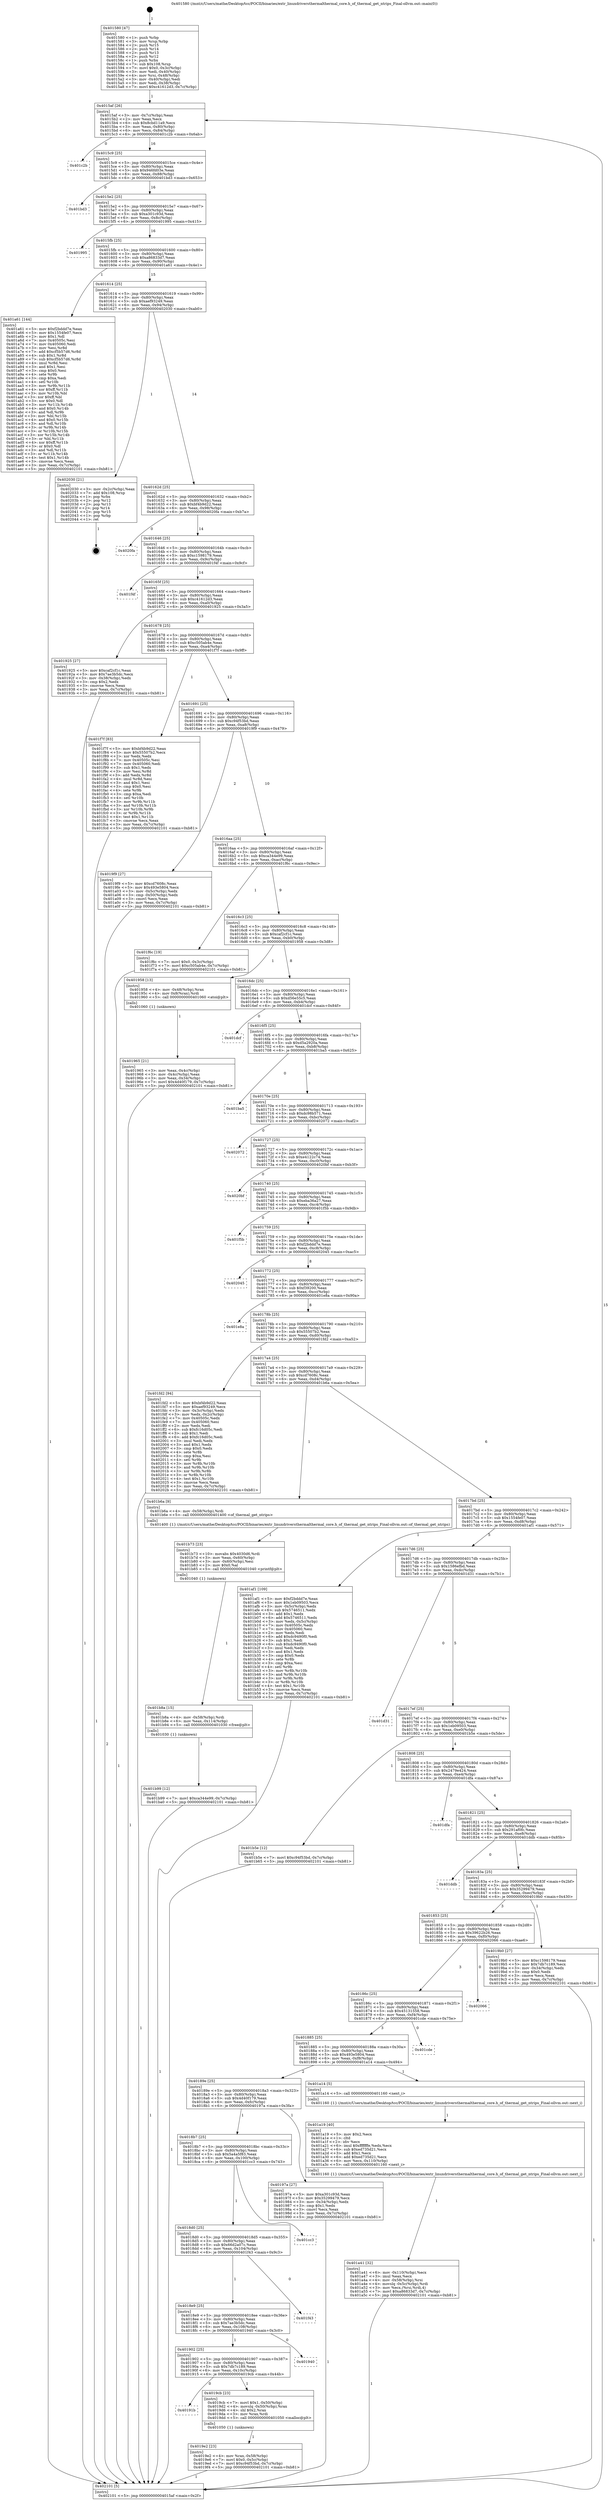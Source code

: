 digraph "0x401580" {
  label = "0x401580 (/mnt/c/Users/mathe/Desktop/tcc/POCII/binaries/extr_linuxdriversthermalthermal_core.h_of_thermal_get_ntrips_Final-ollvm.out::main(0))"
  labelloc = "t"
  node[shape=record]

  Entry [label="",width=0.3,height=0.3,shape=circle,fillcolor=black,style=filled]
  "0x4015af" [label="{
     0x4015af [26]\l
     | [instrs]\l
     &nbsp;&nbsp;0x4015af \<+3\>: mov -0x7c(%rbp),%eax\l
     &nbsp;&nbsp;0x4015b2 \<+2\>: mov %eax,%ecx\l
     &nbsp;&nbsp;0x4015b4 \<+6\>: sub $0x8cbd11a9,%ecx\l
     &nbsp;&nbsp;0x4015ba \<+3\>: mov %eax,-0x80(%rbp)\l
     &nbsp;&nbsp;0x4015bd \<+6\>: mov %ecx,-0x84(%rbp)\l
     &nbsp;&nbsp;0x4015c3 \<+6\>: je 0000000000401c2b \<main+0x6ab\>\l
  }"]
  "0x401c2b" [label="{
     0x401c2b\l
  }", style=dashed]
  "0x4015c9" [label="{
     0x4015c9 [25]\l
     | [instrs]\l
     &nbsp;&nbsp;0x4015c9 \<+5\>: jmp 00000000004015ce \<main+0x4e\>\l
     &nbsp;&nbsp;0x4015ce \<+3\>: mov -0x80(%rbp),%eax\l
     &nbsp;&nbsp;0x4015d1 \<+5\>: sub $0x946fd03e,%eax\l
     &nbsp;&nbsp;0x4015d6 \<+6\>: mov %eax,-0x88(%rbp)\l
     &nbsp;&nbsp;0x4015dc \<+6\>: je 0000000000401bd3 \<main+0x653\>\l
  }"]
  Exit [label="",width=0.3,height=0.3,shape=circle,fillcolor=black,style=filled,peripheries=2]
  "0x401bd3" [label="{
     0x401bd3\l
  }", style=dashed]
  "0x4015e2" [label="{
     0x4015e2 [25]\l
     | [instrs]\l
     &nbsp;&nbsp;0x4015e2 \<+5\>: jmp 00000000004015e7 \<main+0x67\>\l
     &nbsp;&nbsp;0x4015e7 \<+3\>: mov -0x80(%rbp),%eax\l
     &nbsp;&nbsp;0x4015ea \<+5\>: sub $0xa301c93d,%eax\l
     &nbsp;&nbsp;0x4015ef \<+6\>: mov %eax,-0x8c(%rbp)\l
     &nbsp;&nbsp;0x4015f5 \<+6\>: je 0000000000401995 \<main+0x415\>\l
  }"]
  "0x401b99" [label="{
     0x401b99 [12]\l
     | [instrs]\l
     &nbsp;&nbsp;0x401b99 \<+7\>: movl $0xca344e99,-0x7c(%rbp)\l
     &nbsp;&nbsp;0x401ba0 \<+5\>: jmp 0000000000402101 \<main+0xb81\>\l
  }"]
  "0x401995" [label="{
     0x401995\l
  }", style=dashed]
  "0x4015fb" [label="{
     0x4015fb [25]\l
     | [instrs]\l
     &nbsp;&nbsp;0x4015fb \<+5\>: jmp 0000000000401600 \<main+0x80\>\l
     &nbsp;&nbsp;0x401600 \<+3\>: mov -0x80(%rbp),%eax\l
     &nbsp;&nbsp;0x401603 \<+5\>: sub $0xa86833d7,%eax\l
     &nbsp;&nbsp;0x401608 \<+6\>: mov %eax,-0x90(%rbp)\l
     &nbsp;&nbsp;0x40160e \<+6\>: je 0000000000401a61 \<main+0x4e1\>\l
  }"]
  "0x401b8a" [label="{
     0x401b8a [15]\l
     | [instrs]\l
     &nbsp;&nbsp;0x401b8a \<+4\>: mov -0x58(%rbp),%rdi\l
     &nbsp;&nbsp;0x401b8e \<+6\>: mov %eax,-0x114(%rbp)\l
     &nbsp;&nbsp;0x401b94 \<+5\>: call 0000000000401030 \<free@plt\>\l
     | [calls]\l
     &nbsp;&nbsp;0x401030 \{1\} (unknown)\l
  }"]
  "0x401a61" [label="{
     0x401a61 [144]\l
     | [instrs]\l
     &nbsp;&nbsp;0x401a61 \<+5\>: mov $0xf2bddd7e,%eax\l
     &nbsp;&nbsp;0x401a66 \<+5\>: mov $0x1554fe07,%ecx\l
     &nbsp;&nbsp;0x401a6b \<+2\>: mov $0x1,%dl\l
     &nbsp;&nbsp;0x401a6d \<+7\>: mov 0x40505c,%esi\l
     &nbsp;&nbsp;0x401a74 \<+7\>: mov 0x405060,%edi\l
     &nbsp;&nbsp;0x401a7b \<+3\>: mov %esi,%r8d\l
     &nbsp;&nbsp;0x401a7e \<+7\>: add $0xcf5b57d6,%r8d\l
     &nbsp;&nbsp;0x401a85 \<+4\>: sub $0x1,%r8d\l
     &nbsp;&nbsp;0x401a89 \<+7\>: sub $0xcf5b57d6,%r8d\l
     &nbsp;&nbsp;0x401a90 \<+4\>: imul %r8d,%esi\l
     &nbsp;&nbsp;0x401a94 \<+3\>: and $0x1,%esi\l
     &nbsp;&nbsp;0x401a97 \<+3\>: cmp $0x0,%esi\l
     &nbsp;&nbsp;0x401a9a \<+4\>: sete %r9b\l
     &nbsp;&nbsp;0x401a9e \<+3\>: cmp $0xa,%edi\l
     &nbsp;&nbsp;0x401aa1 \<+4\>: setl %r10b\l
     &nbsp;&nbsp;0x401aa5 \<+3\>: mov %r9b,%r11b\l
     &nbsp;&nbsp;0x401aa8 \<+4\>: xor $0xff,%r11b\l
     &nbsp;&nbsp;0x401aac \<+3\>: mov %r10b,%bl\l
     &nbsp;&nbsp;0x401aaf \<+3\>: xor $0xff,%bl\l
     &nbsp;&nbsp;0x401ab2 \<+3\>: xor $0x0,%dl\l
     &nbsp;&nbsp;0x401ab5 \<+3\>: mov %r11b,%r14b\l
     &nbsp;&nbsp;0x401ab8 \<+4\>: and $0x0,%r14b\l
     &nbsp;&nbsp;0x401abc \<+3\>: and %dl,%r9b\l
     &nbsp;&nbsp;0x401abf \<+3\>: mov %bl,%r15b\l
     &nbsp;&nbsp;0x401ac2 \<+4\>: and $0x0,%r15b\l
     &nbsp;&nbsp;0x401ac6 \<+3\>: and %dl,%r10b\l
     &nbsp;&nbsp;0x401ac9 \<+3\>: or %r9b,%r14b\l
     &nbsp;&nbsp;0x401acc \<+3\>: or %r10b,%r15b\l
     &nbsp;&nbsp;0x401acf \<+3\>: xor %r15b,%r14b\l
     &nbsp;&nbsp;0x401ad2 \<+3\>: or %bl,%r11b\l
     &nbsp;&nbsp;0x401ad5 \<+4\>: xor $0xff,%r11b\l
     &nbsp;&nbsp;0x401ad9 \<+3\>: or $0x0,%dl\l
     &nbsp;&nbsp;0x401adc \<+3\>: and %dl,%r11b\l
     &nbsp;&nbsp;0x401adf \<+3\>: or %r11b,%r14b\l
     &nbsp;&nbsp;0x401ae2 \<+4\>: test $0x1,%r14b\l
     &nbsp;&nbsp;0x401ae6 \<+3\>: cmovne %ecx,%eax\l
     &nbsp;&nbsp;0x401ae9 \<+3\>: mov %eax,-0x7c(%rbp)\l
     &nbsp;&nbsp;0x401aec \<+5\>: jmp 0000000000402101 \<main+0xb81\>\l
  }"]
  "0x401614" [label="{
     0x401614 [25]\l
     | [instrs]\l
     &nbsp;&nbsp;0x401614 \<+5\>: jmp 0000000000401619 \<main+0x99\>\l
     &nbsp;&nbsp;0x401619 \<+3\>: mov -0x80(%rbp),%eax\l
     &nbsp;&nbsp;0x40161c \<+5\>: sub $0xaef93249,%eax\l
     &nbsp;&nbsp;0x401621 \<+6\>: mov %eax,-0x94(%rbp)\l
     &nbsp;&nbsp;0x401627 \<+6\>: je 0000000000402030 \<main+0xab0\>\l
  }"]
  "0x401b73" [label="{
     0x401b73 [23]\l
     | [instrs]\l
     &nbsp;&nbsp;0x401b73 \<+10\>: movabs $0x4030d6,%rdi\l
     &nbsp;&nbsp;0x401b7d \<+3\>: mov %eax,-0x60(%rbp)\l
     &nbsp;&nbsp;0x401b80 \<+3\>: mov -0x60(%rbp),%esi\l
     &nbsp;&nbsp;0x401b83 \<+2\>: mov $0x0,%al\l
     &nbsp;&nbsp;0x401b85 \<+5\>: call 0000000000401040 \<printf@plt\>\l
     | [calls]\l
     &nbsp;&nbsp;0x401040 \{1\} (unknown)\l
  }"]
  "0x402030" [label="{
     0x402030 [21]\l
     | [instrs]\l
     &nbsp;&nbsp;0x402030 \<+3\>: mov -0x2c(%rbp),%eax\l
     &nbsp;&nbsp;0x402033 \<+7\>: add $0x108,%rsp\l
     &nbsp;&nbsp;0x40203a \<+1\>: pop %rbx\l
     &nbsp;&nbsp;0x40203b \<+2\>: pop %r12\l
     &nbsp;&nbsp;0x40203d \<+2\>: pop %r13\l
     &nbsp;&nbsp;0x40203f \<+2\>: pop %r14\l
     &nbsp;&nbsp;0x402041 \<+2\>: pop %r15\l
     &nbsp;&nbsp;0x402043 \<+1\>: pop %rbp\l
     &nbsp;&nbsp;0x402044 \<+1\>: ret\l
  }"]
  "0x40162d" [label="{
     0x40162d [25]\l
     | [instrs]\l
     &nbsp;&nbsp;0x40162d \<+5\>: jmp 0000000000401632 \<main+0xb2\>\l
     &nbsp;&nbsp;0x401632 \<+3\>: mov -0x80(%rbp),%eax\l
     &nbsp;&nbsp;0x401635 \<+5\>: sub $0xbf4b9d22,%eax\l
     &nbsp;&nbsp;0x40163a \<+6\>: mov %eax,-0x98(%rbp)\l
     &nbsp;&nbsp;0x401640 \<+6\>: je 00000000004020fa \<main+0xb7a\>\l
  }"]
  "0x401a41" [label="{
     0x401a41 [32]\l
     | [instrs]\l
     &nbsp;&nbsp;0x401a41 \<+6\>: mov -0x110(%rbp),%ecx\l
     &nbsp;&nbsp;0x401a47 \<+3\>: imul %eax,%ecx\l
     &nbsp;&nbsp;0x401a4a \<+4\>: mov -0x58(%rbp),%rsi\l
     &nbsp;&nbsp;0x401a4e \<+4\>: movslq -0x5c(%rbp),%rdi\l
     &nbsp;&nbsp;0x401a52 \<+3\>: mov %ecx,(%rsi,%rdi,4)\l
     &nbsp;&nbsp;0x401a55 \<+7\>: movl $0xa86833d7,-0x7c(%rbp)\l
     &nbsp;&nbsp;0x401a5c \<+5\>: jmp 0000000000402101 \<main+0xb81\>\l
  }"]
  "0x4020fa" [label="{
     0x4020fa\l
  }", style=dashed]
  "0x401646" [label="{
     0x401646 [25]\l
     | [instrs]\l
     &nbsp;&nbsp;0x401646 \<+5\>: jmp 000000000040164b \<main+0xcb\>\l
     &nbsp;&nbsp;0x40164b \<+3\>: mov -0x80(%rbp),%eax\l
     &nbsp;&nbsp;0x40164e \<+5\>: sub $0xc1598179,%eax\l
     &nbsp;&nbsp;0x401653 \<+6\>: mov %eax,-0x9c(%rbp)\l
     &nbsp;&nbsp;0x401659 \<+6\>: je 0000000000401f4f \<main+0x9cf\>\l
  }"]
  "0x401a19" [label="{
     0x401a19 [40]\l
     | [instrs]\l
     &nbsp;&nbsp;0x401a19 \<+5\>: mov $0x2,%ecx\l
     &nbsp;&nbsp;0x401a1e \<+1\>: cltd\l
     &nbsp;&nbsp;0x401a1f \<+2\>: idiv %ecx\l
     &nbsp;&nbsp;0x401a21 \<+6\>: imul $0xfffffffe,%edx,%ecx\l
     &nbsp;&nbsp;0x401a27 \<+6\>: sub $0xed735d21,%ecx\l
     &nbsp;&nbsp;0x401a2d \<+3\>: add $0x1,%ecx\l
     &nbsp;&nbsp;0x401a30 \<+6\>: add $0xed735d21,%ecx\l
     &nbsp;&nbsp;0x401a36 \<+6\>: mov %ecx,-0x110(%rbp)\l
     &nbsp;&nbsp;0x401a3c \<+5\>: call 0000000000401160 \<next_i\>\l
     | [calls]\l
     &nbsp;&nbsp;0x401160 \{1\} (/mnt/c/Users/mathe/Desktop/tcc/POCII/binaries/extr_linuxdriversthermalthermal_core.h_of_thermal_get_ntrips_Final-ollvm.out::next_i)\l
  }"]
  "0x401f4f" [label="{
     0x401f4f\l
  }", style=dashed]
  "0x40165f" [label="{
     0x40165f [25]\l
     | [instrs]\l
     &nbsp;&nbsp;0x40165f \<+5\>: jmp 0000000000401664 \<main+0xe4\>\l
     &nbsp;&nbsp;0x401664 \<+3\>: mov -0x80(%rbp),%eax\l
     &nbsp;&nbsp;0x401667 \<+5\>: sub $0xc41612d3,%eax\l
     &nbsp;&nbsp;0x40166c \<+6\>: mov %eax,-0xa0(%rbp)\l
     &nbsp;&nbsp;0x401672 \<+6\>: je 0000000000401925 \<main+0x3a5\>\l
  }"]
  "0x4019e2" [label="{
     0x4019e2 [23]\l
     | [instrs]\l
     &nbsp;&nbsp;0x4019e2 \<+4\>: mov %rax,-0x58(%rbp)\l
     &nbsp;&nbsp;0x4019e6 \<+7\>: movl $0x0,-0x5c(%rbp)\l
     &nbsp;&nbsp;0x4019ed \<+7\>: movl $0xc94f53bd,-0x7c(%rbp)\l
     &nbsp;&nbsp;0x4019f4 \<+5\>: jmp 0000000000402101 \<main+0xb81\>\l
  }"]
  "0x401925" [label="{
     0x401925 [27]\l
     | [instrs]\l
     &nbsp;&nbsp;0x401925 \<+5\>: mov $0xcaf2cf1c,%eax\l
     &nbsp;&nbsp;0x40192a \<+5\>: mov $0x7ae3b5dc,%ecx\l
     &nbsp;&nbsp;0x40192f \<+3\>: mov -0x38(%rbp),%edx\l
     &nbsp;&nbsp;0x401932 \<+3\>: cmp $0x2,%edx\l
     &nbsp;&nbsp;0x401935 \<+3\>: cmovne %ecx,%eax\l
     &nbsp;&nbsp;0x401938 \<+3\>: mov %eax,-0x7c(%rbp)\l
     &nbsp;&nbsp;0x40193b \<+5\>: jmp 0000000000402101 \<main+0xb81\>\l
  }"]
  "0x401678" [label="{
     0x401678 [25]\l
     | [instrs]\l
     &nbsp;&nbsp;0x401678 \<+5\>: jmp 000000000040167d \<main+0xfd\>\l
     &nbsp;&nbsp;0x40167d \<+3\>: mov -0x80(%rbp),%eax\l
     &nbsp;&nbsp;0x401680 \<+5\>: sub $0xc505ab4e,%eax\l
     &nbsp;&nbsp;0x401685 \<+6\>: mov %eax,-0xa4(%rbp)\l
     &nbsp;&nbsp;0x40168b \<+6\>: je 0000000000401f7f \<main+0x9ff\>\l
  }"]
  "0x402101" [label="{
     0x402101 [5]\l
     | [instrs]\l
     &nbsp;&nbsp;0x402101 \<+5\>: jmp 00000000004015af \<main+0x2f\>\l
  }"]
  "0x401580" [label="{
     0x401580 [47]\l
     | [instrs]\l
     &nbsp;&nbsp;0x401580 \<+1\>: push %rbp\l
     &nbsp;&nbsp;0x401581 \<+3\>: mov %rsp,%rbp\l
     &nbsp;&nbsp;0x401584 \<+2\>: push %r15\l
     &nbsp;&nbsp;0x401586 \<+2\>: push %r14\l
     &nbsp;&nbsp;0x401588 \<+2\>: push %r13\l
     &nbsp;&nbsp;0x40158a \<+2\>: push %r12\l
     &nbsp;&nbsp;0x40158c \<+1\>: push %rbx\l
     &nbsp;&nbsp;0x40158d \<+7\>: sub $0x108,%rsp\l
     &nbsp;&nbsp;0x401594 \<+7\>: movl $0x0,-0x3c(%rbp)\l
     &nbsp;&nbsp;0x40159b \<+3\>: mov %edi,-0x40(%rbp)\l
     &nbsp;&nbsp;0x40159e \<+4\>: mov %rsi,-0x48(%rbp)\l
     &nbsp;&nbsp;0x4015a2 \<+3\>: mov -0x40(%rbp),%edi\l
     &nbsp;&nbsp;0x4015a5 \<+3\>: mov %edi,-0x38(%rbp)\l
     &nbsp;&nbsp;0x4015a8 \<+7\>: movl $0xc41612d3,-0x7c(%rbp)\l
  }"]
  "0x40191b" [label="{
     0x40191b\l
  }", style=dashed]
  "0x401f7f" [label="{
     0x401f7f [83]\l
     | [instrs]\l
     &nbsp;&nbsp;0x401f7f \<+5\>: mov $0xbf4b9d22,%eax\l
     &nbsp;&nbsp;0x401f84 \<+5\>: mov $0x55507b2,%ecx\l
     &nbsp;&nbsp;0x401f89 \<+2\>: xor %edx,%edx\l
     &nbsp;&nbsp;0x401f8b \<+7\>: mov 0x40505c,%esi\l
     &nbsp;&nbsp;0x401f92 \<+7\>: mov 0x405060,%edi\l
     &nbsp;&nbsp;0x401f99 \<+3\>: sub $0x1,%edx\l
     &nbsp;&nbsp;0x401f9c \<+3\>: mov %esi,%r8d\l
     &nbsp;&nbsp;0x401f9f \<+3\>: add %edx,%r8d\l
     &nbsp;&nbsp;0x401fa2 \<+4\>: imul %r8d,%esi\l
     &nbsp;&nbsp;0x401fa6 \<+3\>: and $0x1,%esi\l
     &nbsp;&nbsp;0x401fa9 \<+3\>: cmp $0x0,%esi\l
     &nbsp;&nbsp;0x401fac \<+4\>: sete %r9b\l
     &nbsp;&nbsp;0x401fb0 \<+3\>: cmp $0xa,%edi\l
     &nbsp;&nbsp;0x401fb3 \<+4\>: setl %r10b\l
     &nbsp;&nbsp;0x401fb7 \<+3\>: mov %r9b,%r11b\l
     &nbsp;&nbsp;0x401fba \<+3\>: and %r10b,%r11b\l
     &nbsp;&nbsp;0x401fbd \<+3\>: xor %r10b,%r9b\l
     &nbsp;&nbsp;0x401fc0 \<+3\>: or %r9b,%r11b\l
     &nbsp;&nbsp;0x401fc3 \<+4\>: test $0x1,%r11b\l
     &nbsp;&nbsp;0x401fc7 \<+3\>: cmovne %ecx,%eax\l
     &nbsp;&nbsp;0x401fca \<+3\>: mov %eax,-0x7c(%rbp)\l
     &nbsp;&nbsp;0x401fcd \<+5\>: jmp 0000000000402101 \<main+0xb81\>\l
  }"]
  "0x401691" [label="{
     0x401691 [25]\l
     | [instrs]\l
     &nbsp;&nbsp;0x401691 \<+5\>: jmp 0000000000401696 \<main+0x116\>\l
     &nbsp;&nbsp;0x401696 \<+3\>: mov -0x80(%rbp),%eax\l
     &nbsp;&nbsp;0x401699 \<+5\>: sub $0xc94f53bd,%eax\l
     &nbsp;&nbsp;0x40169e \<+6\>: mov %eax,-0xa8(%rbp)\l
     &nbsp;&nbsp;0x4016a4 \<+6\>: je 00000000004019f9 \<main+0x479\>\l
  }"]
  "0x4019cb" [label="{
     0x4019cb [23]\l
     | [instrs]\l
     &nbsp;&nbsp;0x4019cb \<+7\>: movl $0x1,-0x50(%rbp)\l
     &nbsp;&nbsp;0x4019d2 \<+4\>: movslq -0x50(%rbp),%rax\l
     &nbsp;&nbsp;0x4019d6 \<+4\>: shl $0x2,%rax\l
     &nbsp;&nbsp;0x4019da \<+3\>: mov %rax,%rdi\l
     &nbsp;&nbsp;0x4019dd \<+5\>: call 0000000000401050 \<malloc@plt\>\l
     | [calls]\l
     &nbsp;&nbsp;0x401050 \{1\} (unknown)\l
  }"]
  "0x4019f9" [label="{
     0x4019f9 [27]\l
     | [instrs]\l
     &nbsp;&nbsp;0x4019f9 \<+5\>: mov $0xcd7608c,%eax\l
     &nbsp;&nbsp;0x4019fe \<+5\>: mov $0x493e5804,%ecx\l
     &nbsp;&nbsp;0x401a03 \<+3\>: mov -0x5c(%rbp),%edx\l
     &nbsp;&nbsp;0x401a06 \<+3\>: cmp -0x50(%rbp),%edx\l
     &nbsp;&nbsp;0x401a09 \<+3\>: cmovl %ecx,%eax\l
     &nbsp;&nbsp;0x401a0c \<+3\>: mov %eax,-0x7c(%rbp)\l
     &nbsp;&nbsp;0x401a0f \<+5\>: jmp 0000000000402101 \<main+0xb81\>\l
  }"]
  "0x4016aa" [label="{
     0x4016aa [25]\l
     | [instrs]\l
     &nbsp;&nbsp;0x4016aa \<+5\>: jmp 00000000004016af \<main+0x12f\>\l
     &nbsp;&nbsp;0x4016af \<+3\>: mov -0x80(%rbp),%eax\l
     &nbsp;&nbsp;0x4016b2 \<+5\>: sub $0xca344e99,%eax\l
     &nbsp;&nbsp;0x4016b7 \<+6\>: mov %eax,-0xac(%rbp)\l
     &nbsp;&nbsp;0x4016bd \<+6\>: je 0000000000401f6c \<main+0x9ec\>\l
  }"]
  "0x401902" [label="{
     0x401902 [25]\l
     | [instrs]\l
     &nbsp;&nbsp;0x401902 \<+5\>: jmp 0000000000401907 \<main+0x387\>\l
     &nbsp;&nbsp;0x401907 \<+3\>: mov -0x80(%rbp),%eax\l
     &nbsp;&nbsp;0x40190a \<+5\>: sub $0x7db7c189,%eax\l
     &nbsp;&nbsp;0x40190f \<+6\>: mov %eax,-0x10c(%rbp)\l
     &nbsp;&nbsp;0x401915 \<+6\>: je 00000000004019cb \<main+0x44b\>\l
  }"]
  "0x401f6c" [label="{
     0x401f6c [19]\l
     | [instrs]\l
     &nbsp;&nbsp;0x401f6c \<+7\>: movl $0x0,-0x3c(%rbp)\l
     &nbsp;&nbsp;0x401f73 \<+7\>: movl $0xc505ab4e,-0x7c(%rbp)\l
     &nbsp;&nbsp;0x401f7a \<+5\>: jmp 0000000000402101 \<main+0xb81\>\l
  }"]
  "0x4016c3" [label="{
     0x4016c3 [25]\l
     | [instrs]\l
     &nbsp;&nbsp;0x4016c3 \<+5\>: jmp 00000000004016c8 \<main+0x148\>\l
     &nbsp;&nbsp;0x4016c8 \<+3\>: mov -0x80(%rbp),%eax\l
     &nbsp;&nbsp;0x4016cb \<+5\>: sub $0xcaf2cf1c,%eax\l
     &nbsp;&nbsp;0x4016d0 \<+6\>: mov %eax,-0xb0(%rbp)\l
     &nbsp;&nbsp;0x4016d6 \<+6\>: je 0000000000401958 \<main+0x3d8\>\l
  }"]
  "0x401940" [label="{
     0x401940\l
  }", style=dashed]
  "0x401958" [label="{
     0x401958 [13]\l
     | [instrs]\l
     &nbsp;&nbsp;0x401958 \<+4\>: mov -0x48(%rbp),%rax\l
     &nbsp;&nbsp;0x40195c \<+4\>: mov 0x8(%rax),%rdi\l
     &nbsp;&nbsp;0x401960 \<+5\>: call 0000000000401060 \<atoi@plt\>\l
     | [calls]\l
     &nbsp;&nbsp;0x401060 \{1\} (unknown)\l
  }"]
  "0x4016dc" [label="{
     0x4016dc [25]\l
     | [instrs]\l
     &nbsp;&nbsp;0x4016dc \<+5\>: jmp 00000000004016e1 \<main+0x161\>\l
     &nbsp;&nbsp;0x4016e1 \<+3\>: mov -0x80(%rbp),%eax\l
     &nbsp;&nbsp;0x4016e4 \<+5\>: sub $0xd56e55c5,%eax\l
     &nbsp;&nbsp;0x4016e9 \<+6\>: mov %eax,-0xb4(%rbp)\l
     &nbsp;&nbsp;0x4016ef \<+6\>: je 0000000000401dcf \<main+0x84f\>\l
  }"]
  "0x401965" [label="{
     0x401965 [21]\l
     | [instrs]\l
     &nbsp;&nbsp;0x401965 \<+3\>: mov %eax,-0x4c(%rbp)\l
     &nbsp;&nbsp;0x401968 \<+3\>: mov -0x4c(%rbp),%eax\l
     &nbsp;&nbsp;0x40196b \<+3\>: mov %eax,-0x34(%rbp)\l
     &nbsp;&nbsp;0x40196e \<+7\>: movl $0x4d40f179,-0x7c(%rbp)\l
     &nbsp;&nbsp;0x401975 \<+5\>: jmp 0000000000402101 \<main+0xb81\>\l
  }"]
  "0x4018e9" [label="{
     0x4018e9 [25]\l
     | [instrs]\l
     &nbsp;&nbsp;0x4018e9 \<+5\>: jmp 00000000004018ee \<main+0x36e\>\l
     &nbsp;&nbsp;0x4018ee \<+3\>: mov -0x80(%rbp),%eax\l
     &nbsp;&nbsp;0x4018f1 \<+5\>: sub $0x7ae3b5dc,%eax\l
     &nbsp;&nbsp;0x4018f6 \<+6\>: mov %eax,-0x108(%rbp)\l
     &nbsp;&nbsp;0x4018fc \<+6\>: je 0000000000401940 \<main+0x3c0\>\l
  }"]
  "0x401dcf" [label="{
     0x401dcf\l
  }", style=dashed]
  "0x4016f5" [label="{
     0x4016f5 [25]\l
     | [instrs]\l
     &nbsp;&nbsp;0x4016f5 \<+5\>: jmp 00000000004016fa \<main+0x17a\>\l
     &nbsp;&nbsp;0x4016fa \<+3\>: mov -0x80(%rbp),%eax\l
     &nbsp;&nbsp;0x4016fd \<+5\>: sub $0xd5a2920a,%eax\l
     &nbsp;&nbsp;0x401702 \<+6\>: mov %eax,-0xb8(%rbp)\l
     &nbsp;&nbsp;0x401708 \<+6\>: je 0000000000401ba5 \<main+0x625\>\l
  }"]
  "0x401f43" [label="{
     0x401f43\l
  }", style=dashed]
  "0x401ba5" [label="{
     0x401ba5\l
  }", style=dashed]
  "0x40170e" [label="{
     0x40170e [25]\l
     | [instrs]\l
     &nbsp;&nbsp;0x40170e \<+5\>: jmp 0000000000401713 \<main+0x193\>\l
     &nbsp;&nbsp;0x401713 \<+3\>: mov -0x80(%rbp),%eax\l
     &nbsp;&nbsp;0x401716 \<+5\>: sub $0xdc98b571,%eax\l
     &nbsp;&nbsp;0x40171b \<+6\>: mov %eax,-0xbc(%rbp)\l
     &nbsp;&nbsp;0x401721 \<+6\>: je 0000000000402072 \<main+0xaf2\>\l
  }"]
  "0x4018d0" [label="{
     0x4018d0 [25]\l
     | [instrs]\l
     &nbsp;&nbsp;0x4018d0 \<+5\>: jmp 00000000004018d5 \<main+0x355\>\l
     &nbsp;&nbsp;0x4018d5 \<+3\>: mov -0x80(%rbp),%eax\l
     &nbsp;&nbsp;0x4018d8 \<+5\>: sub $0x66d2a07c,%eax\l
     &nbsp;&nbsp;0x4018dd \<+6\>: mov %eax,-0x104(%rbp)\l
     &nbsp;&nbsp;0x4018e3 \<+6\>: je 0000000000401f43 \<main+0x9c3\>\l
  }"]
  "0x402072" [label="{
     0x402072\l
  }", style=dashed]
  "0x401727" [label="{
     0x401727 [25]\l
     | [instrs]\l
     &nbsp;&nbsp;0x401727 \<+5\>: jmp 000000000040172c \<main+0x1ac\>\l
     &nbsp;&nbsp;0x40172c \<+3\>: mov -0x80(%rbp),%eax\l
     &nbsp;&nbsp;0x40172f \<+5\>: sub $0xe4122c74,%eax\l
     &nbsp;&nbsp;0x401734 \<+6\>: mov %eax,-0xc0(%rbp)\l
     &nbsp;&nbsp;0x40173a \<+6\>: je 00000000004020bf \<main+0xb3f\>\l
  }"]
  "0x401cc3" [label="{
     0x401cc3\l
  }", style=dashed]
  "0x4020bf" [label="{
     0x4020bf\l
  }", style=dashed]
  "0x401740" [label="{
     0x401740 [25]\l
     | [instrs]\l
     &nbsp;&nbsp;0x401740 \<+5\>: jmp 0000000000401745 \<main+0x1c5\>\l
     &nbsp;&nbsp;0x401745 \<+3\>: mov -0x80(%rbp),%eax\l
     &nbsp;&nbsp;0x401748 \<+5\>: sub $0xeba36a27,%eax\l
     &nbsp;&nbsp;0x40174d \<+6\>: mov %eax,-0xc4(%rbp)\l
     &nbsp;&nbsp;0x401753 \<+6\>: je 0000000000401f5b \<main+0x9db\>\l
  }"]
  "0x4018b7" [label="{
     0x4018b7 [25]\l
     | [instrs]\l
     &nbsp;&nbsp;0x4018b7 \<+5\>: jmp 00000000004018bc \<main+0x33c\>\l
     &nbsp;&nbsp;0x4018bc \<+3\>: mov -0x80(%rbp),%eax\l
     &nbsp;&nbsp;0x4018bf \<+5\>: sub $0x5a4a5f83,%eax\l
     &nbsp;&nbsp;0x4018c4 \<+6\>: mov %eax,-0x100(%rbp)\l
     &nbsp;&nbsp;0x4018ca \<+6\>: je 0000000000401cc3 \<main+0x743\>\l
  }"]
  "0x401f5b" [label="{
     0x401f5b\l
  }", style=dashed]
  "0x401759" [label="{
     0x401759 [25]\l
     | [instrs]\l
     &nbsp;&nbsp;0x401759 \<+5\>: jmp 000000000040175e \<main+0x1de\>\l
     &nbsp;&nbsp;0x40175e \<+3\>: mov -0x80(%rbp),%eax\l
     &nbsp;&nbsp;0x401761 \<+5\>: sub $0xf2bddd7e,%eax\l
     &nbsp;&nbsp;0x401766 \<+6\>: mov %eax,-0xc8(%rbp)\l
     &nbsp;&nbsp;0x40176c \<+6\>: je 0000000000402045 \<main+0xac5\>\l
  }"]
  "0x40197a" [label="{
     0x40197a [27]\l
     | [instrs]\l
     &nbsp;&nbsp;0x40197a \<+5\>: mov $0xa301c93d,%eax\l
     &nbsp;&nbsp;0x40197f \<+5\>: mov $0x35299479,%ecx\l
     &nbsp;&nbsp;0x401984 \<+3\>: mov -0x34(%rbp),%edx\l
     &nbsp;&nbsp;0x401987 \<+3\>: cmp $0x1,%edx\l
     &nbsp;&nbsp;0x40198a \<+3\>: cmovl %ecx,%eax\l
     &nbsp;&nbsp;0x40198d \<+3\>: mov %eax,-0x7c(%rbp)\l
     &nbsp;&nbsp;0x401990 \<+5\>: jmp 0000000000402101 \<main+0xb81\>\l
  }"]
  "0x402045" [label="{
     0x402045\l
  }", style=dashed]
  "0x401772" [label="{
     0x401772 [25]\l
     | [instrs]\l
     &nbsp;&nbsp;0x401772 \<+5\>: jmp 0000000000401777 \<main+0x1f7\>\l
     &nbsp;&nbsp;0x401777 \<+3\>: mov -0x80(%rbp),%eax\l
     &nbsp;&nbsp;0x40177a \<+5\>: sub $0xf39200,%eax\l
     &nbsp;&nbsp;0x40177f \<+6\>: mov %eax,-0xcc(%rbp)\l
     &nbsp;&nbsp;0x401785 \<+6\>: je 0000000000401e8a \<main+0x90a\>\l
  }"]
  "0x40189e" [label="{
     0x40189e [25]\l
     | [instrs]\l
     &nbsp;&nbsp;0x40189e \<+5\>: jmp 00000000004018a3 \<main+0x323\>\l
     &nbsp;&nbsp;0x4018a3 \<+3\>: mov -0x80(%rbp),%eax\l
     &nbsp;&nbsp;0x4018a6 \<+5\>: sub $0x4d40f179,%eax\l
     &nbsp;&nbsp;0x4018ab \<+6\>: mov %eax,-0xfc(%rbp)\l
     &nbsp;&nbsp;0x4018b1 \<+6\>: je 000000000040197a \<main+0x3fa\>\l
  }"]
  "0x401e8a" [label="{
     0x401e8a\l
  }", style=dashed]
  "0x40178b" [label="{
     0x40178b [25]\l
     | [instrs]\l
     &nbsp;&nbsp;0x40178b \<+5\>: jmp 0000000000401790 \<main+0x210\>\l
     &nbsp;&nbsp;0x401790 \<+3\>: mov -0x80(%rbp),%eax\l
     &nbsp;&nbsp;0x401793 \<+5\>: sub $0x55507b2,%eax\l
     &nbsp;&nbsp;0x401798 \<+6\>: mov %eax,-0xd0(%rbp)\l
     &nbsp;&nbsp;0x40179e \<+6\>: je 0000000000401fd2 \<main+0xa52\>\l
  }"]
  "0x401a14" [label="{
     0x401a14 [5]\l
     | [instrs]\l
     &nbsp;&nbsp;0x401a14 \<+5\>: call 0000000000401160 \<next_i\>\l
     | [calls]\l
     &nbsp;&nbsp;0x401160 \{1\} (/mnt/c/Users/mathe/Desktop/tcc/POCII/binaries/extr_linuxdriversthermalthermal_core.h_of_thermal_get_ntrips_Final-ollvm.out::next_i)\l
  }"]
  "0x401fd2" [label="{
     0x401fd2 [94]\l
     | [instrs]\l
     &nbsp;&nbsp;0x401fd2 \<+5\>: mov $0xbf4b9d22,%eax\l
     &nbsp;&nbsp;0x401fd7 \<+5\>: mov $0xaef93249,%ecx\l
     &nbsp;&nbsp;0x401fdc \<+3\>: mov -0x3c(%rbp),%edx\l
     &nbsp;&nbsp;0x401fdf \<+3\>: mov %edx,-0x2c(%rbp)\l
     &nbsp;&nbsp;0x401fe2 \<+7\>: mov 0x40505c,%edx\l
     &nbsp;&nbsp;0x401fe9 \<+7\>: mov 0x405060,%esi\l
     &nbsp;&nbsp;0x401ff0 \<+2\>: mov %edx,%edi\l
     &nbsp;&nbsp;0x401ff2 \<+6\>: sub $0xfc16d05c,%edi\l
     &nbsp;&nbsp;0x401ff8 \<+3\>: sub $0x1,%edi\l
     &nbsp;&nbsp;0x401ffb \<+6\>: add $0xfc16d05c,%edi\l
     &nbsp;&nbsp;0x402001 \<+3\>: imul %edi,%edx\l
     &nbsp;&nbsp;0x402004 \<+3\>: and $0x1,%edx\l
     &nbsp;&nbsp;0x402007 \<+3\>: cmp $0x0,%edx\l
     &nbsp;&nbsp;0x40200a \<+4\>: sete %r8b\l
     &nbsp;&nbsp;0x40200e \<+3\>: cmp $0xa,%esi\l
     &nbsp;&nbsp;0x402011 \<+4\>: setl %r9b\l
     &nbsp;&nbsp;0x402015 \<+3\>: mov %r8b,%r10b\l
     &nbsp;&nbsp;0x402018 \<+3\>: and %r9b,%r10b\l
     &nbsp;&nbsp;0x40201b \<+3\>: xor %r9b,%r8b\l
     &nbsp;&nbsp;0x40201e \<+3\>: or %r8b,%r10b\l
     &nbsp;&nbsp;0x402021 \<+4\>: test $0x1,%r10b\l
     &nbsp;&nbsp;0x402025 \<+3\>: cmovne %ecx,%eax\l
     &nbsp;&nbsp;0x402028 \<+3\>: mov %eax,-0x7c(%rbp)\l
     &nbsp;&nbsp;0x40202b \<+5\>: jmp 0000000000402101 \<main+0xb81\>\l
  }"]
  "0x4017a4" [label="{
     0x4017a4 [25]\l
     | [instrs]\l
     &nbsp;&nbsp;0x4017a4 \<+5\>: jmp 00000000004017a9 \<main+0x229\>\l
     &nbsp;&nbsp;0x4017a9 \<+3\>: mov -0x80(%rbp),%eax\l
     &nbsp;&nbsp;0x4017ac \<+5\>: sub $0xcd7608c,%eax\l
     &nbsp;&nbsp;0x4017b1 \<+6\>: mov %eax,-0xd4(%rbp)\l
     &nbsp;&nbsp;0x4017b7 \<+6\>: je 0000000000401b6a \<main+0x5ea\>\l
  }"]
  "0x401885" [label="{
     0x401885 [25]\l
     | [instrs]\l
     &nbsp;&nbsp;0x401885 \<+5\>: jmp 000000000040188a \<main+0x30a\>\l
     &nbsp;&nbsp;0x40188a \<+3\>: mov -0x80(%rbp),%eax\l
     &nbsp;&nbsp;0x40188d \<+5\>: sub $0x493e5804,%eax\l
     &nbsp;&nbsp;0x401892 \<+6\>: mov %eax,-0xf8(%rbp)\l
     &nbsp;&nbsp;0x401898 \<+6\>: je 0000000000401a14 \<main+0x494\>\l
  }"]
  "0x401b6a" [label="{
     0x401b6a [9]\l
     | [instrs]\l
     &nbsp;&nbsp;0x401b6a \<+4\>: mov -0x58(%rbp),%rdi\l
     &nbsp;&nbsp;0x401b6e \<+5\>: call 0000000000401400 \<of_thermal_get_ntrips\>\l
     | [calls]\l
     &nbsp;&nbsp;0x401400 \{1\} (/mnt/c/Users/mathe/Desktop/tcc/POCII/binaries/extr_linuxdriversthermalthermal_core.h_of_thermal_get_ntrips_Final-ollvm.out::of_thermal_get_ntrips)\l
  }"]
  "0x4017bd" [label="{
     0x4017bd [25]\l
     | [instrs]\l
     &nbsp;&nbsp;0x4017bd \<+5\>: jmp 00000000004017c2 \<main+0x242\>\l
     &nbsp;&nbsp;0x4017c2 \<+3\>: mov -0x80(%rbp),%eax\l
     &nbsp;&nbsp;0x4017c5 \<+5\>: sub $0x1554fe07,%eax\l
     &nbsp;&nbsp;0x4017ca \<+6\>: mov %eax,-0xd8(%rbp)\l
     &nbsp;&nbsp;0x4017d0 \<+6\>: je 0000000000401af1 \<main+0x571\>\l
  }"]
  "0x401cde" [label="{
     0x401cde\l
  }", style=dashed]
  "0x401af1" [label="{
     0x401af1 [109]\l
     | [instrs]\l
     &nbsp;&nbsp;0x401af1 \<+5\>: mov $0xf2bddd7e,%eax\l
     &nbsp;&nbsp;0x401af6 \<+5\>: mov $0x1eb09503,%ecx\l
     &nbsp;&nbsp;0x401afb \<+3\>: mov -0x5c(%rbp),%edx\l
     &nbsp;&nbsp;0x401afe \<+6\>: sub $0x5746511,%edx\l
     &nbsp;&nbsp;0x401b04 \<+3\>: add $0x1,%edx\l
     &nbsp;&nbsp;0x401b07 \<+6\>: add $0x5746511,%edx\l
     &nbsp;&nbsp;0x401b0d \<+3\>: mov %edx,-0x5c(%rbp)\l
     &nbsp;&nbsp;0x401b10 \<+7\>: mov 0x40505c,%edx\l
     &nbsp;&nbsp;0x401b17 \<+7\>: mov 0x405060,%esi\l
     &nbsp;&nbsp;0x401b1e \<+2\>: mov %edx,%edi\l
     &nbsp;&nbsp;0x401b20 \<+6\>: add $0xdc9490f0,%edi\l
     &nbsp;&nbsp;0x401b26 \<+3\>: sub $0x1,%edi\l
     &nbsp;&nbsp;0x401b29 \<+6\>: sub $0xdc9490f0,%edi\l
     &nbsp;&nbsp;0x401b2f \<+3\>: imul %edi,%edx\l
     &nbsp;&nbsp;0x401b32 \<+3\>: and $0x1,%edx\l
     &nbsp;&nbsp;0x401b35 \<+3\>: cmp $0x0,%edx\l
     &nbsp;&nbsp;0x401b38 \<+4\>: sete %r8b\l
     &nbsp;&nbsp;0x401b3c \<+3\>: cmp $0xa,%esi\l
     &nbsp;&nbsp;0x401b3f \<+4\>: setl %r9b\l
     &nbsp;&nbsp;0x401b43 \<+3\>: mov %r8b,%r10b\l
     &nbsp;&nbsp;0x401b46 \<+3\>: and %r9b,%r10b\l
     &nbsp;&nbsp;0x401b49 \<+3\>: xor %r9b,%r8b\l
     &nbsp;&nbsp;0x401b4c \<+3\>: or %r8b,%r10b\l
     &nbsp;&nbsp;0x401b4f \<+4\>: test $0x1,%r10b\l
     &nbsp;&nbsp;0x401b53 \<+3\>: cmovne %ecx,%eax\l
     &nbsp;&nbsp;0x401b56 \<+3\>: mov %eax,-0x7c(%rbp)\l
     &nbsp;&nbsp;0x401b59 \<+5\>: jmp 0000000000402101 \<main+0xb81\>\l
  }"]
  "0x4017d6" [label="{
     0x4017d6 [25]\l
     | [instrs]\l
     &nbsp;&nbsp;0x4017d6 \<+5\>: jmp 00000000004017db \<main+0x25b\>\l
     &nbsp;&nbsp;0x4017db \<+3\>: mov -0x80(%rbp),%eax\l
     &nbsp;&nbsp;0x4017de \<+5\>: sub $0x1586efbd,%eax\l
     &nbsp;&nbsp;0x4017e3 \<+6\>: mov %eax,-0xdc(%rbp)\l
     &nbsp;&nbsp;0x4017e9 \<+6\>: je 0000000000401d31 \<main+0x7b1\>\l
  }"]
  "0x40186c" [label="{
     0x40186c [25]\l
     | [instrs]\l
     &nbsp;&nbsp;0x40186c \<+5\>: jmp 0000000000401871 \<main+0x2f1\>\l
     &nbsp;&nbsp;0x401871 \<+3\>: mov -0x80(%rbp),%eax\l
     &nbsp;&nbsp;0x401874 \<+5\>: sub $0x45131558,%eax\l
     &nbsp;&nbsp;0x401879 \<+6\>: mov %eax,-0xf4(%rbp)\l
     &nbsp;&nbsp;0x40187f \<+6\>: je 0000000000401cde \<main+0x75e\>\l
  }"]
  "0x401d31" [label="{
     0x401d31\l
  }", style=dashed]
  "0x4017ef" [label="{
     0x4017ef [25]\l
     | [instrs]\l
     &nbsp;&nbsp;0x4017ef \<+5\>: jmp 00000000004017f4 \<main+0x274\>\l
     &nbsp;&nbsp;0x4017f4 \<+3\>: mov -0x80(%rbp),%eax\l
     &nbsp;&nbsp;0x4017f7 \<+5\>: sub $0x1eb09503,%eax\l
     &nbsp;&nbsp;0x4017fc \<+6\>: mov %eax,-0xe0(%rbp)\l
     &nbsp;&nbsp;0x401802 \<+6\>: je 0000000000401b5e \<main+0x5de\>\l
  }"]
  "0x402066" [label="{
     0x402066\l
  }", style=dashed]
  "0x401b5e" [label="{
     0x401b5e [12]\l
     | [instrs]\l
     &nbsp;&nbsp;0x401b5e \<+7\>: movl $0xc94f53bd,-0x7c(%rbp)\l
     &nbsp;&nbsp;0x401b65 \<+5\>: jmp 0000000000402101 \<main+0xb81\>\l
  }"]
  "0x401808" [label="{
     0x401808 [25]\l
     | [instrs]\l
     &nbsp;&nbsp;0x401808 \<+5\>: jmp 000000000040180d \<main+0x28d\>\l
     &nbsp;&nbsp;0x40180d \<+3\>: mov -0x80(%rbp),%eax\l
     &nbsp;&nbsp;0x401810 \<+5\>: sub $0x2479e424,%eax\l
     &nbsp;&nbsp;0x401815 \<+6\>: mov %eax,-0xe4(%rbp)\l
     &nbsp;&nbsp;0x40181b \<+6\>: je 0000000000401dfa \<main+0x87a\>\l
  }"]
  "0x401853" [label="{
     0x401853 [25]\l
     | [instrs]\l
     &nbsp;&nbsp;0x401853 \<+5\>: jmp 0000000000401858 \<main+0x2d8\>\l
     &nbsp;&nbsp;0x401858 \<+3\>: mov -0x80(%rbp),%eax\l
     &nbsp;&nbsp;0x40185b \<+5\>: sub $0x39622b26,%eax\l
     &nbsp;&nbsp;0x401860 \<+6\>: mov %eax,-0xf0(%rbp)\l
     &nbsp;&nbsp;0x401866 \<+6\>: je 0000000000402066 \<main+0xae6\>\l
  }"]
  "0x401dfa" [label="{
     0x401dfa\l
  }", style=dashed]
  "0x401821" [label="{
     0x401821 [25]\l
     | [instrs]\l
     &nbsp;&nbsp;0x401821 \<+5\>: jmp 0000000000401826 \<main+0x2a6\>\l
     &nbsp;&nbsp;0x401826 \<+3\>: mov -0x80(%rbp),%eax\l
     &nbsp;&nbsp;0x401829 \<+5\>: sub $0x291af0fc,%eax\l
     &nbsp;&nbsp;0x40182e \<+6\>: mov %eax,-0xe8(%rbp)\l
     &nbsp;&nbsp;0x401834 \<+6\>: je 0000000000401ddb \<main+0x85b\>\l
  }"]
  "0x4019b0" [label="{
     0x4019b0 [27]\l
     | [instrs]\l
     &nbsp;&nbsp;0x4019b0 \<+5\>: mov $0xc1598179,%eax\l
     &nbsp;&nbsp;0x4019b5 \<+5\>: mov $0x7db7c189,%ecx\l
     &nbsp;&nbsp;0x4019ba \<+3\>: mov -0x34(%rbp),%edx\l
     &nbsp;&nbsp;0x4019bd \<+3\>: cmp $0x0,%edx\l
     &nbsp;&nbsp;0x4019c0 \<+3\>: cmove %ecx,%eax\l
     &nbsp;&nbsp;0x4019c3 \<+3\>: mov %eax,-0x7c(%rbp)\l
     &nbsp;&nbsp;0x4019c6 \<+5\>: jmp 0000000000402101 \<main+0xb81\>\l
  }"]
  "0x401ddb" [label="{
     0x401ddb\l
  }", style=dashed]
  "0x40183a" [label="{
     0x40183a [25]\l
     | [instrs]\l
     &nbsp;&nbsp;0x40183a \<+5\>: jmp 000000000040183f \<main+0x2bf\>\l
     &nbsp;&nbsp;0x40183f \<+3\>: mov -0x80(%rbp),%eax\l
     &nbsp;&nbsp;0x401842 \<+5\>: sub $0x35299479,%eax\l
     &nbsp;&nbsp;0x401847 \<+6\>: mov %eax,-0xec(%rbp)\l
     &nbsp;&nbsp;0x40184d \<+6\>: je 00000000004019b0 \<main+0x430\>\l
  }"]
  Entry -> "0x401580" [label=" 1"]
  "0x4015af" -> "0x401c2b" [label=" 0"]
  "0x4015af" -> "0x4015c9" [label=" 16"]
  "0x402030" -> Exit [label=" 1"]
  "0x4015c9" -> "0x401bd3" [label=" 0"]
  "0x4015c9" -> "0x4015e2" [label=" 16"]
  "0x401fd2" -> "0x402101" [label=" 1"]
  "0x4015e2" -> "0x401995" [label=" 0"]
  "0x4015e2" -> "0x4015fb" [label=" 16"]
  "0x401f7f" -> "0x402101" [label=" 1"]
  "0x4015fb" -> "0x401a61" [label=" 1"]
  "0x4015fb" -> "0x401614" [label=" 15"]
  "0x401f6c" -> "0x402101" [label=" 1"]
  "0x401614" -> "0x402030" [label=" 1"]
  "0x401614" -> "0x40162d" [label=" 14"]
  "0x401b99" -> "0x402101" [label=" 1"]
  "0x40162d" -> "0x4020fa" [label=" 0"]
  "0x40162d" -> "0x401646" [label=" 14"]
  "0x401b8a" -> "0x401b99" [label=" 1"]
  "0x401646" -> "0x401f4f" [label=" 0"]
  "0x401646" -> "0x40165f" [label=" 14"]
  "0x401b73" -> "0x401b8a" [label=" 1"]
  "0x40165f" -> "0x401925" [label=" 1"]
  "0x40165f" -> "0x401678" [label=" 13"]
  "0x401925" -> "0x402101" [label=" 1"]
  "0x401580" -> "0x4015af" [label=" 1"]
  "0x402101" -> "0x4015af" [label=" 15"]
  "0x401b6a" -> "0x401b73" [label=" 1"]
  "0x401678" -> "0x401f7f" [label=" 1"]
  "0x401678" -> "0x401691" [label=" 12"]
  "0x401b5e" -> "0x402101" [label=" 1"]
  "0x401691" -> "0x4019f9" [label=" 2"]
  "0x401691" -> "0x4016aa" [label=" 10"]
  "0x401af1" -> "0x402101" [label=" 1"]
  "0x4016aa" -> "0x401f6c" [label=" 1"]
  "0x4016aa" -> "0x4016c3" [label=" 9"]
  "0x401a41" -> "0x402101" [label=" 1"]
  "0x4016c3" -> "0x401958" [label=" 1"]
  "0x4016c3" -> "0x4016dc" [label=" 8"]
  "0x401958" -> "0x401965" [label=" 1"]
  "0x401965" -> "0x402101" [label=" 1"]
  "0x401a19" -> "0x401a41" [label=" 1"]
  "0x4016dc" -> "0x401dcf" [label=" 0"]
  "0x4016dc" -> "0x4016f5" [label=" 8"]
  "0x4019f9" -> "0x402101" [label=" 2"]
  "0x4016f5" -> "0x401ba5" [label=" 0"]
  "0x4016f5" -> "0x40170e" [label=" 8"]
  "0x4019e2" -> "0x402101" [label=" 1"]
  "0x40170e" -> "0x402072" [label=" 0"]
  "0x40170e" -> "0x401727" [label=" 8"]
  "0x401902" -> "0x40191b" [label=" 0"]
  "0x401727" -> "0x4020bf" [label=" 0"]
  "0x401727" -> "0x401740" [label=" 8"]
  "0x401902" -> "0x4019cb" [label=" 1"]
  "0x401740" -> "0x401f5b" [label=" 0"]
  "0x401740" -> "0x401759" [label=" 8"]
  "0x4018e9" -> "0x401902" [label=" 1"]
  "0x401759" -> "0x402045" [label=" 0"]
  "0x401759" -> "0x401772" [label=" 8"]
  "0x4018e9" -> "0x401940" [label=" 0"]
  "0x401772" -> "0x401e8a" [label=" 0"]
  "0x401772" -> "0x40178b" [label=" 8"]
  "0x4018d0" -> "0x4018e9" [label=" 1"]
  "0x40178b" -> "0x401fd2" [label=" 1"]
  "0x40178b" -> "0x4017a4" [label=" 7"]
  "0x4018d0" -> "0x401f43" [label=" 0"]
  "0x4017a4" -> "0x401b6a" [label=" 1"]
  "0x4017a4" -> "0x4017bd" [label=" 6"]
  "0x4018b7" -> "0x4018d0" [label=" 1"]
  "0x4017bd" -> "0x401af1" [label=" 1"]
  "0x4017bd" -> "0x4017d6" [label=" 5"]
  "0x4018b7" -> "0x401cc3" [label=" 0"]
  "0x4017d6" -> "0x401d31" [label=" 0"]
  "0x4017d6" -> "0x4017ef" [label=" 5"]
  "0x4019b0" -> "0x402101" [label=" 1"]
  "0x4017ef" -> "0x401b5e" [label=" 1"]
  "0x4017ef" -> "0x401808" [label=" 4"]
  "0x40197a" -> "0x402101" [label=" 1"]
  "0x401808" -> "0x401dfa" [label=" 0"]
  "0x401808" -> "0x401821" [label=" 4"]
  "0x40189e" -> "0x40197a" [label=" 1"]
  "0x401821" -> "0x401ddb" [label=" 0"]
  "0x401821" -> "0x40183a" [label=" 4"]
  "0x401a14" -> "0x401a19" [label=" 1"]
  "0x40183a" -> "0x4019b0" [label=" 1"]
  "0x40183a" -> "0x401853" [label=" 3"]
  "0x40189e" -> "0x4018b7" [label=" 1"]
  "0x401853" -> "0x402066" [label=" 0"]
  "0x401853" -> "0x40186c" [label=" 3"]
  "0x401a61" -> "0x402101" [label=" 1"]
  "0x40186c" -> "0x401cde" [label=" 0"]
  "0x40186c" -> "0x401885" [label=" 3"]
  "0x4019cb" -> "0x4019e2" [label=" 1"]
  "0x401885" -> "0x401a14" [label=" 1"]
  "0x401885" -> "0x40189e" [label=" 2"]
}
